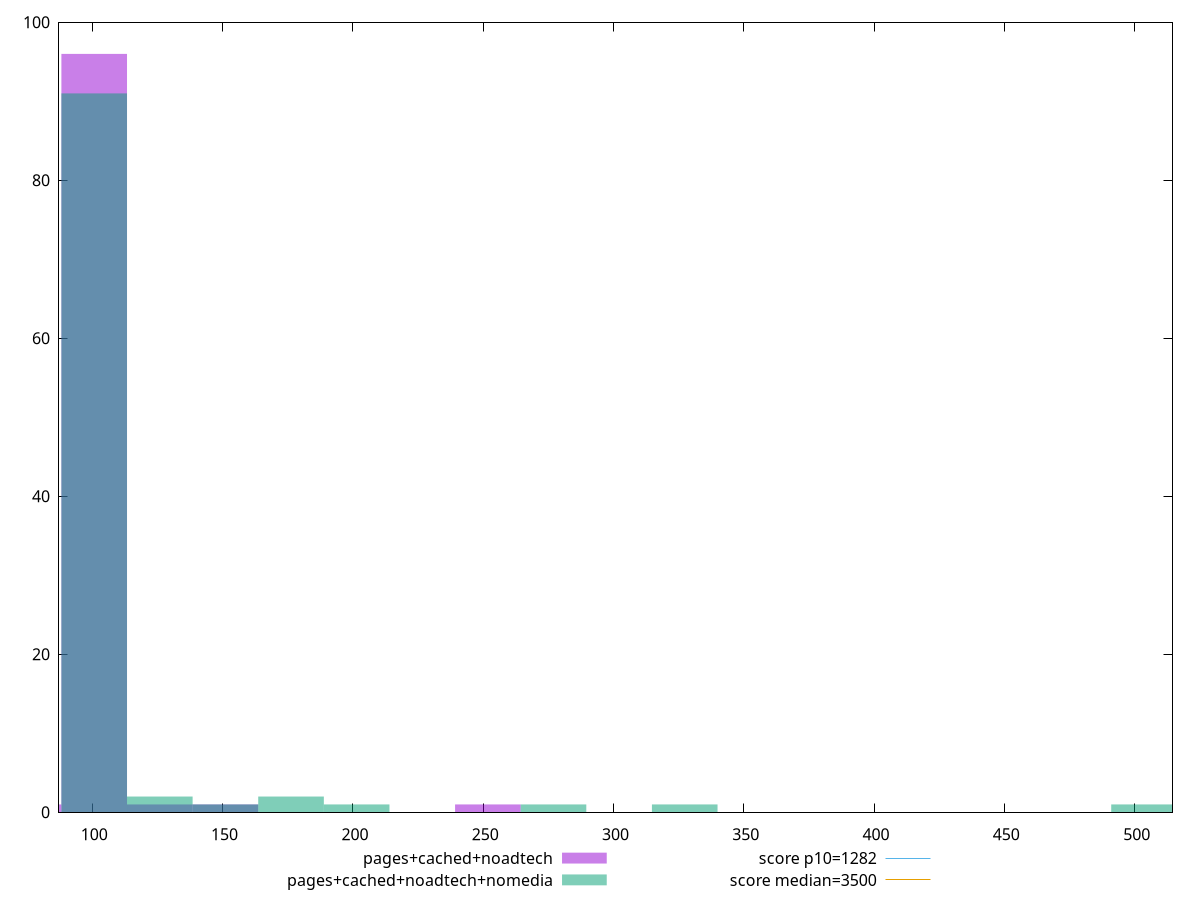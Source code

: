 reset

$pagesCachedNoadtech <<EOF
100.71846000141748 96
251.79615000354372 1
151.07769000212622 1
125.89807500177186 1
75.53884500106311 1
EOF

$pagesCachedNoadtechNomedia <<EOF
100.71846000141748 91
176.2573050024806 2
151.07769000212622 1
327.3349950046068 1
125.89807500177186 2
503.59230000708743 1
276.97576500389806 1
201.43692000283497 1
EOF

set key outside below
set boxwidth 25.17961500035437
set xrange [87.212:514.52]
set yrange [0:100]
set trange [0:100]
set style fill transparent solid 0.5 noborder

set parametric
set terminal svg size 640, 500 enhanced background rgb 'white'
set output "report_00026_2021-02-22T21:38:55.199Z/bootup-time/comparison/histogram/2_vs_3.svg"

plot $pagesCachedNoadtech title "pages+cached+noadtech" with boxes, \
     $pagesCachedNoadtechNomedia title "pages+cached+noadtech+nomedia" with boxes, \
     1282,t title "score p10=1282", \
     3500,t title "score median=3500"

reset
